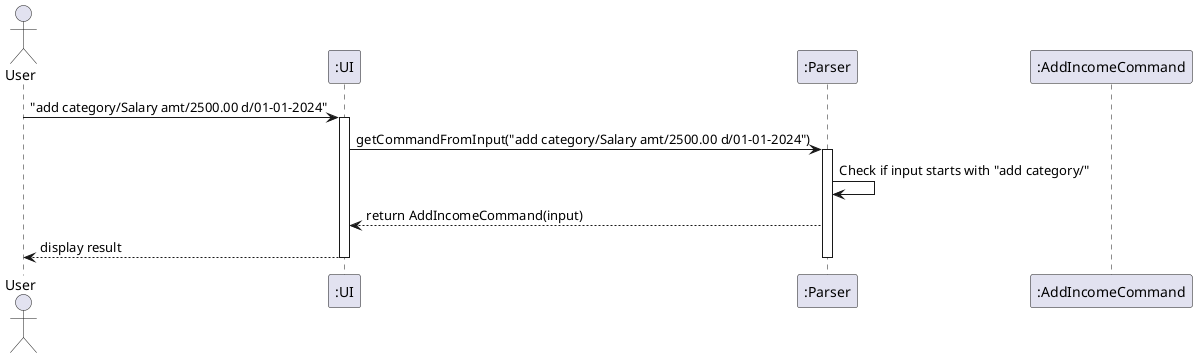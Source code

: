 @startuml
actor User
participant ":UI" as UI
participant ":Parser" as Parser
participant ":AddIncomeCommand" as AddIncomeCommand

User -> UI : "add category/Salary amt/2500.00 d/01-01-2024"
activate UI

UI -> Parser : getCommandFromInput("add category/Salary amt/2500.00 d/01-01-2024")
activate Parser

Parser -> Parser : Check if input starts with "add category/"
Parser --> UI : return AddIncomeCommand(input)
UI --> User : display result
deactivate Parser
deactivate UI

deactivate UI

@enduml